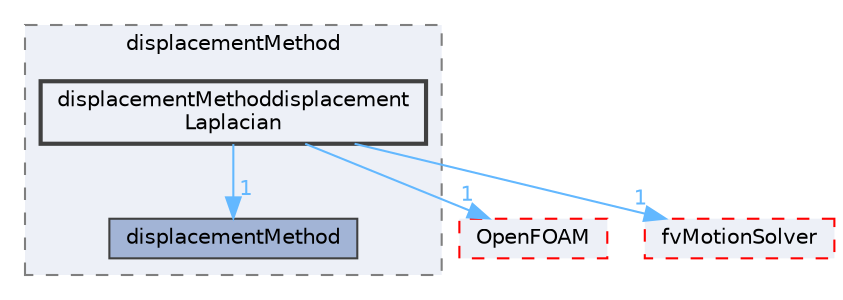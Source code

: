 digraph "src/optimisation/adjointOptimisation/adjoint/displacementMethod/displacementMethoddisplacementLaplacian"
{
 // LATEX_PDF_SIZE
  bgcolor="transparent";
  edge [fontname=Helvetica,fontsize=10,labelfontname=Helvetica,labelfontsize=10];
  node [fontname=Helvetica,fontsize=10,shape=box,height=0.2,width=0.4];
  compound=true
  subgraph clusterdir_36c1c593bb5d5a705c176492dbdd0852 {
    graph [ bgcolor="#edf0f7", pencolor="grey50", label="displacementMethod", fontname=Helvetica,fontsize=10 style="filled,dashed", URL="dir_36c1c593bb5d5a705c176492dbdd0852.html",tooltip=""]
  dir_0931a545199bdf74458867235e0baf02 [label="displacementMethod", fillcolor="#a2b4d6", color="grey25", style="filled", URL="dir_0931a545199bdf74458867235e0baf02.html",tooltip=""];
  dir_ba064fea431f0e0170cdc17a539a7b34 [label="displacementMethoddisplacement\lLaplacian", fillcolor="#edf0f7", color="grey25", style="filled,bold", URL="dir_ba064fea431f0e0170cdc17a539a7b34.html",tooltip=""];
  }
  dir_c5473ff19b20e6ec4dfe5c310b3778a8 [label="OpenFOAM", fillcolor="#edf0f7", color="red", style="filled,dashed", URL="dir_c5473ff19b20e6ec4dfe5c310b3778a8.html",tooltip=""];
  dir_f7091aeabaea36e4bb5fe5aa28ecbeff [label="fvMotionSolver", fillcolor="#edf0f7", color="red", style="filled,dashed", URL="dir_f7091aeabaea36e4bb5fe5aa28ecbeff.html",tooltip=""];
  dir_ba064fea431f0e0170cdc17a539a7b34->dir_0931a545199bdf74458867235e0baf02 [headlabel="1", labeldistance=1.5 headhref="dir_000971_000970.html" href="dir_000971_000970.html" color="steelblue1" fontcolor="steelblue1"];
  dir_ba064fea431f0e0170cdc17a539a7b34->dir_c5473ff19b20e6ec4dfe5c310b3778a8 [headlabel="1", labeldistance=1.5 headhref="dir_000971_002695.html" href="dir_000971_002695.html" color="steelblue1" fontcolor="steelblue1"];
  dir_ba064fea431f0e0170cdc17a539a7b34->dir_f7091aeabaea36e4bb5fe5aa28ecbeff [headlabel="1", labeldistance=1.5 headhref="dir_000971_001553.html" href="dir_000971_001553.html" color="steelblue1" fontcolor="steelblue1"];
}
